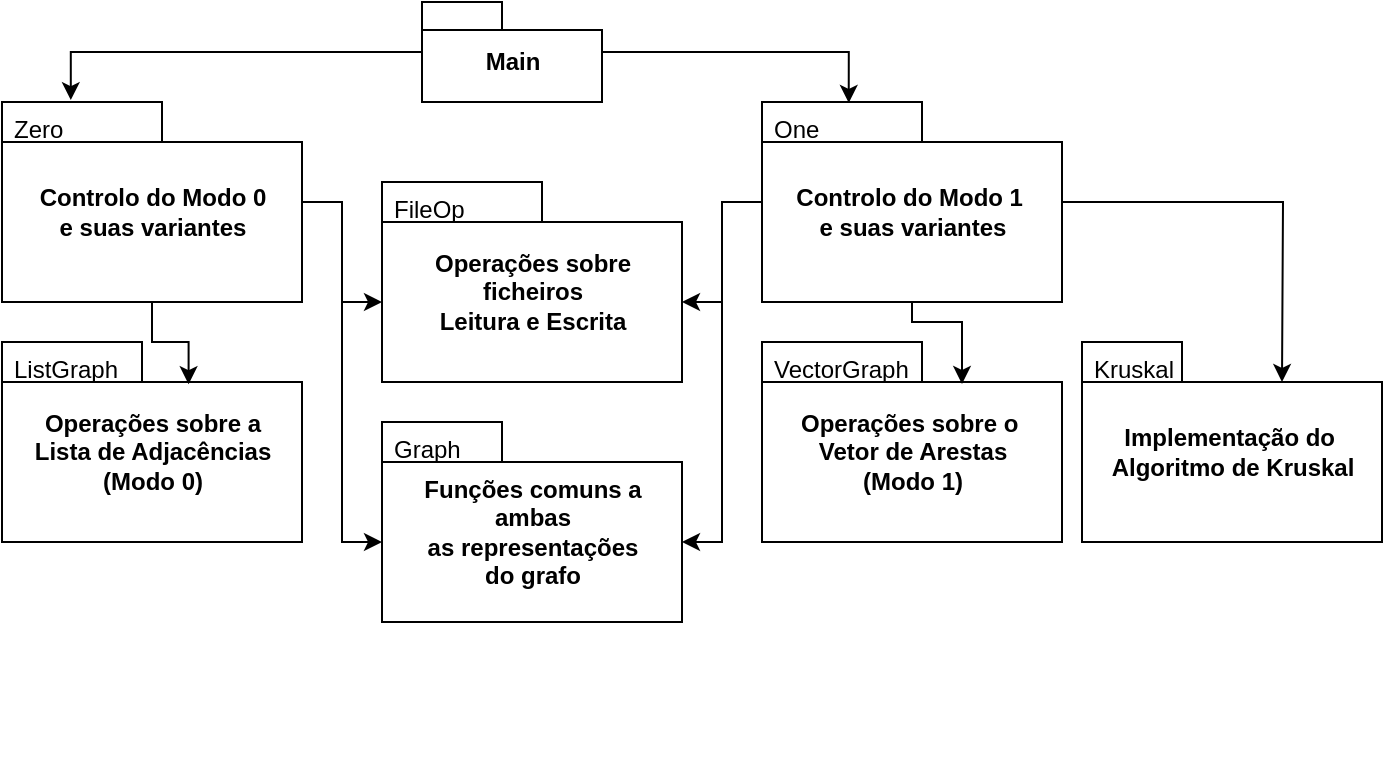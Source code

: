 <mxfile version="13.9.9" type="device"><diagram id="86JmRV791ngGzPrmeWJ5" name="Page-1"><mxGraphModel dx="1097" dy="642" grid="1" gridSize="10" guides="1" tooltips="1" connect="1" arrows="1" fold="1" page="1" pageScale="1" pageWidth="850" pageHeight="1100" math="0" shadow="0"><root><mxCell id="0"/><mxCell id="1" parent="0"/><mxCell id="FEr8Xy2fG-GtZ5EeMiBa-65" style="edgeStyle=orthogonalEdgeStyle;rounded=0;orthogonalLoop=1;jettySize=auto;html=1;entryX=0.542;entryY=0.022;entryDx=0;entryDy=0;entryPerimeter=0;" edge="1" parent="1" source="FEr8Xy2fG-GtZ5EeMiBa-30" target="FEr8Xy2fG-GtZ5EeMiBa-60"><mxGeometry relative="1" as="geometry"/></mxCell><mxCell id="FEr8Xy2fG-GtZ5EeMiBa-66" style="edgeStyle=orthogonalEdgeStyle;rounded=0;orthogonalLoop=1;jettySize=auto;html=1;entryX=0.43;entryY=-0.047;entryDx=0;entryDy=0;entryPerimeter=0;" edge="1" parent="1" source="FEr8Xy2fG-GtZ5EeMiBa-30" target="FEr8Xy2fG-GtZ5EeMiBa-57"><mxGeometry relative="1" as="geometry"/></mxCell><mxCell id="FEr8Xy2fG-GtZ5EeMiBa-30" value="Main" style="shape=folder;fontStyle=1;spacingTop=10;tabWidth=40;tabHeight=14;tabPosition=left;html=1;" vertex="1" parent="1"><mxGeometry x="220" y="40" width="90" height="50" as="geometry"/></mxCell><mxCell id="FEr8Xy2fG-GtZ5EeMiBa-41" value="" style="group" vertex="1" connectable="0" parent="1"><mxGeometry x="200" y="130" width="150" height="100" as="geometry"/></mxCell><mxCell id="FEr8Xy2fG-GtZ5EeMiBa-39" value="Operações sobre &lt;br&gt;ficheiros&lt;br&gt;Leitura e Escrita" style="shape=folder;fontStyle=1;spacingTop=10;tabWidth=80;tabHeight=20;tabPosition=left;html=1;" vertex="1" parent="FEr8Xy2fG-GtZ5EeMiBa-41"><mxGeometry width="150" height="100" as="geometry"/></mxCell><mxCell id="FEr8Xy2fG-GtZ5EeMiBa-40" value="FileOp" style="text;strokeColor=none;fillColor=none;spacingLeft=4;spacingRight=4;overflow=hidden;rotatable=0;points=[[0,0.5],[1,0.5]];portConstraint=eastwest;fontSize=12;" vertex="1" parent="FEr8Xy2fG-GtZ5EeMiBa-41"><mxGeometry width="80" height="20" as="geometry"/></mxCell><mxCell id="FEr8Xy2fG-GtZ5EeMiBa-46" value="" style="group" vertex="1" connectable="0" parent="1"><mxGeometry x="10" y="210" width="150" height="100" as="geometry"/></mxCell><mxCell id="FEr8Xy2fG-GtZ5EeMiBa-47" value="Operações sobre a&lt;br&gt;Lista de Adjacências&lt;br&gt;(Modo 0)" style="shape=folder;fontStyle=1;spacingTop=10;tabWidth=70;tabHeight=20;tabPosition=left;html=1;" vertex="1" parent="FEr8Xy2fG-GtZ5EeMiBa-46"><mxGeometry width="150" height="100" as="geometry"/></mxCell><mxCell id="FEr8Xy2fG-GtZ5EeMiBa-48" value="ListGraph" style="text;strokeColor=none;fillColor=none;spacingLeft=4;spacingRight=4;overflow=hidden;rotatable=0;points=[[0,0.5],[1,0.5]];portConstraint=eastwest;fontSize=12;" vertex="1" parent="FEr8Xy2fG-GtZ5EeMiBa-46"><mxGeometry width="80" height="20" as="geometry"/></mxCell><mxCell id="FEr8Xy2fG-GtZ5EeMiBa-49" value="" style="group" vertex="1" connectable="0" parent="1"><mxGeometry x="550" y="210" width="150" height="100" as="geometry"/></mxCell><mxCell id="FEr8Xy2fG-GtZ5EeMiBa-50" value="Implementação do&amp;nbsp;&lt;br&gt;Algoritmo de Kruskal" style="shape=folder;fontStyle=1;spacingTop=10;tabWidth=50;tabHeight=20;tabPosition=left;html=1;" vertex="1" parent="FEr8Xy2fG-GtZ5EeMiBa-49"><mxGeometry width="150" height="100" as="geometry"/></mxCell><mxCell id="FEr8Xy2fG-GtZ5EeMiBa-51" value="Kruskal" style="text;strokeColor=none;fillColor=none;spacingLeft=4;spacingRight=4;overflow=hidden;rotatable=0;points=[[0,0.5],[1,0.5]];portConstraint=eastwest;fontSize=12;" vertex="1" parent="FEr8Xy2fG-GtZ5EeMiBa-49"><mxGeometry width="80" height="20" as="geometry"/></mxCell><mxCell id="FEr8Xy2fG-GtZ5EeMiBa-52" value="" style="group" vertex="1" connectable="0" parent="1"><mxGeometry x="330" y="320" width="180" height="100" as="geometry"/></mxCell><mxCell id="FEr8Xy2fG-GtZ5EeMiBa-42" value="" style="group" vertex="1" connectable="0" parent="FEr8Xy2fG-GtZ5EeMiBa-52"><mxGeometry x="-130" y="-70" width="150" height="100" as="geometry"/></mxCell><mxCell id="FEr8Xy2fG-GtZ5EeMiBa-33" value="Funções comuns a &lt;br&gt;ambas &lt;br&gt;as representações &lt;br&gt;do grafo" style="shape=folder;fontStyle=1;spacingTop=10;tabWidth=60;tabHeight=20;tabPosition=left;html=1;" vertex="1" parent="FEr8Xy2fG-GtZ5EeMiBa-42"><mxGeometry width="150" height="100" as="geometry"/></mxCell><mxCell id="FEr8Xy2fG-GtZ5EeMiBa-34" value="Graph" style="text;strokeColor=none;fillColor=none;spacingLeft=4;spacingRight=4;overflow=hidden;rotatable=0;points=[[0,0.5],[1,0.5]];portConstraint=eastwest;fontSize=12;" vertex="1" parent="FEr8Xy2fG-GtZ5EeMiBa-42"><mxGeometry width="60" height="20" as="geometry"/></mxCell><mxCell id="FEr8Xy2fG-GtZ5EeMiBa-55" value="" style="group" vertex="1" connectable="0" parent="1"><mxGeometry x="10" y="90" width="150" height="100" as="geometry"/></mxCell><mxCell id="FEr8Xy2fG-GtZ5EeMiBa-56" value="Controlo do Modo 0 &lt;br&gt;e suas variantes" style="shape=folder;fontStyle=1;spacingTop=10;tabWidth=80;tabHeight=20;tabPosition=left;html=1;" vertex="1" parent="FEr8Xy2fG-GtZ5EeMiBa-55"><mxGeometry width="150" height="100" as="geometry"/></mxCell><mxCell id="FEr8Xy2fG-GtZ5EeMiBa-57" value="Zero" style="text;strokeColor=none;fillColor=none;spacingLeft=4;spacingRight=4;overflow=hidden;rotatable=0;points=[[0,0.5],[1,0.5]];portConstraint=eastwest;fontSize=12;" vertex="1" parent="FEr8Xy2fG-GtZ5EeMiBa-55"><mxGeometry width="80" height="20" as="geometry"/></mxCell><mxCell id="FEr8Xy2fG-GtZ5EeMiBa-58" value="" style="group" vertex="1" connectable="0" parent="1"><mxGeometry x="390" y="90" width="150" height="100" as="geometry"/></mxCell><mxCell id="FEr8Xy2fG-GtZ5EeMiBa-59" value="Controlo do Modo 1&amp;nbsp;&lt;br&gt;e suas variantes" style="shape=folder;fontStyle=1;spacingTop=10;tabWidth=80;tabHeight=20;tabPosition=left;html=1;" vertex="1" parent="FEr8Xy2fG-GtZ5EeMiBa-58"><mxGeometry width="150" height="100" as="geometry"/></mxCell><mxCell id="FEr8Xy2fG-GtZ5EeMiBa-60" value="One" style="text;strokeColor=none;fillColor=none;spacingLeft=4;spacingRight=4;overflow=hidden;rotatable=0;points=[[0,0.5],[1,0.5]];portConstraint=eastwest;fontSize=12;" vertex="1" parent="FEr8Xy2fG-GtZ5EeMiBa-58"><mxGeometry width="80" height="20" as="geometry"/></mxCell><mxCell id="FEr8Xy2fG-GtZ5EeMiBa-61" value="" style="group" vertex="1" connectable="0" parent="1"><mxGeometry x="390" y="210" width="150" height="100" as="geometry"/></mxCell><mxCell id="FEr8Xy2fG-GtZ5EeMiBa-53" value="Operações sobre o&amp;nbsp;&lt;br&gt;Vetor de Arestas&lt;br&gt;(Modo 1)" style="shape=folder;fontStyle=1;spacingTop=10;tabWidth=80;tabHeight=20;tabPosition=left;html=1;" vertex="1" parent="FEr8Xy2fG-GtZ5EeMiBa-61"><mxGeometry width="150" height="100" as="geometry"/></mxCell><mxCell id="FEr8Xy2fG-GtZ5EeMiBa-54" value="VectorGraph" style="text;strokeColor=none;fillColor=none;spacingLeft=4;spacingRight=4;overflow=hidden;rotatable=0;points=[[0,0.5],[1,0.5]];portConstraint=eastwest;fontSize=12;" vertex="1" parent="FEr8Xy2fG-GtZ5EeMiBa-61"><mxGeometry width="80" height="20" as="geometry"/></mxCell><mxCell id="FEr8Xy2fG-GtZ5EeMiBa-68" style="edgeStyle=orthogonalEdgeStyle;rounded=0;orthogonalLoop=1;jettySize=auto;html=1;entryX=0;entryY=0;entryDx=0;entryDy=60;entryPerimeter=0;" edge="1" parent="1" source="FEr8Xy2fG-GtZ5EeMiBa-56" target="FEr8Xy2fG-GtZ5EeMiBa-39"><mxGeometry relative="1" as="geometry"><mxPoint x="190" y="190" as="targetPoint"/></mxGeometry></mxCell><mxCell id="FEr8Xy2fG-GtZ5EeMiBa-72" style="edgeStyle=orthogonalEdgeStyle;rounded=0;orthogonalLoop=1;jettySize=auto;html=1;entryX=0;entryY=0;entryDx=0;entryDy=60;entryPerimeter=0;" edge="1" parent="1" source="FEr8Xy2fG-GtZ5EeMiBa-56" target="FEr8Xy2fG-GtZ5EeMiBa-33"><mxGeometry relative="1" as="geometry"/></mxCell><mxCell id="FEr8Xy2fG-GtZ5EeMiBa-73" style="edgeStyle=orthogonalEdgeStyle;rounded=0;orthogonalLoop=1;jettySize=auto;html=1;entryX=0.622;entryY=0.211;entryDx=0;entryDy=0;entryPerimeter=0;" edge="1" parent="1" source="FEr8Xy2fG-GtZ5EeMiBa-56" target="FEr8Xy2fG-GtZ5EeMiBa-47"><mxGeometry relative="1" as="geometry"><mxPoint x="85" y="230" as="targetPoint"/></mxGeometry></mxCell><mxCell id="FEr8Xy2fG-GtZ5EeMiBa-74" style="edgeStyle=orthogonalEdgeStyle;rounded=0;orthogonalLoop=1;jettySize=auto;html=1;entryX=0;entryY=0;entryDx=150;entryDy=60;entryPerimeter=0;" edge="1" parent="1" source="FEr8Xy2fG-GtZ5EeMiBa-59" target="FEr8Xy2fG-GtZ5EeMiBa-39"><mxGeometry relative="1" as="geometry"/></mxCell><mxCell id="FEr8Xy2fG-GtZ5EeMiBa-75" style="edgeStyle=orthogonalEdgeStyle;rounded=0;orthogonalLoop=1;jettySize=auto;html=1;entryX=0;entryY=0;entryDx=150;entryDy=60;entryPerimeter=0;" edge="1" parent="1" source="FEr8Xy2fG-GtZ5EeMiBa-59" target="FEr8Xy2fG-GtZ5EeMiBa-33"><mxGeometry relative="1" as="geometry"/></mxCell><mxCell id="FEr8Xy2fG-GtZ5EeMiBa-76" style="edgeStyle=orthogonalEdgeStyle;rounded=0;orthogonalLoop=1;jettySize=auto;html=1;" edge="1" parent="1" source="FEr8Xy2fG-GtZ5EeMiBa-59"><mxGeometry relative="1" as="geometry"><mxPoint x="490" y="231" as="targetPoint"/><Array as="points"><mxPoint x="465" y="200"/><mxPoint x="490" y="200"/><mxPoint x="490" y="231"/></Array></mxGeometry></mxCell><mxCell id="FEr8Xy2fG-GtZ5EeMiBa-78" style="edgeStyle=orthogonalEdgeStyle;rounded=0;orthogonalLoop=1;jettySize=auto;html=1;" edge="1" parent="1" source="FEr8Xy2fG-GtZ5EeMiBa-59"><mxGeometry relative="1" as="geometry"><mxPoint x="650" y="230" as="targetPoint"/></mxGeometry></mxCell></root></mxGraphModel></diagram></mxfile>